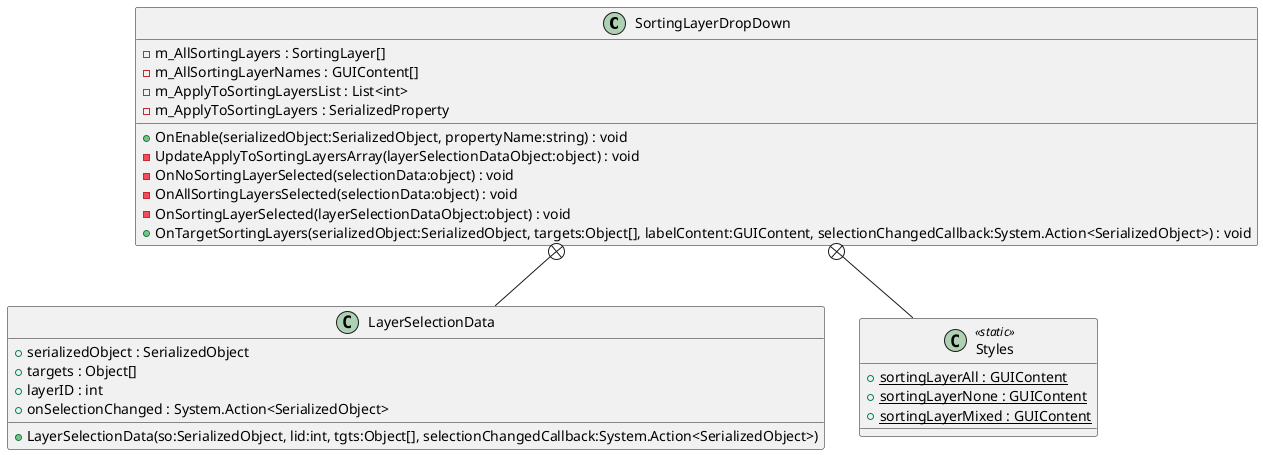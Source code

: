 @startuml
class SortingLayerDropDown {
    - m_AllSortingLayers : SortingLayer[]
    - m_AllSortingLayerNames : GUIContent[]
    - m_ApplyToSortingLayersList : List<int>
    - m_ApplyToSortingLayers : SerializedProperty
    + OnEnable(serializedObject:SerializedObject, propertyName:string) : void
    - UpdateApplyToSortingLayersArray(layerSelectionDataObject:object) : void
    - OnNoSortingLayerSelected(selectionData:object) : void
    - OnAllSortingLayersSelected(selectionData:object) : void
    - OnSortingLayerSelected(layerSelectionDataObject:object) : void
    + OnTargetSortingLayers(serializedObject:SerializedObject, targets:Object[], labelContent:GUIContent, selectionChangedCallback:System.Action<SerializedObject>) : void
}
class LayerSelectionData {
    + serializedObject : SerializedObject
    + targets : Object[]
    + layerID : int
    + onSelectionChanged : System.Action<SerializedObject>
    + LayerSelectionData(so:SerializedObject, lid:int, tgts:Object[], selectionChangedCallback:System.Action<SerializedObject>)
}
class Styles <<static>> {
    + {static} sortingLayerAll : GUIContent
    + {static} sortingLayerNone : GUIContent
    + {static} sortingLayerMixed : GUIContent
}
SortingLayerDropDown +-- LayerSelectionData
SortingLayerDropDown +-- Styles
@enduml
